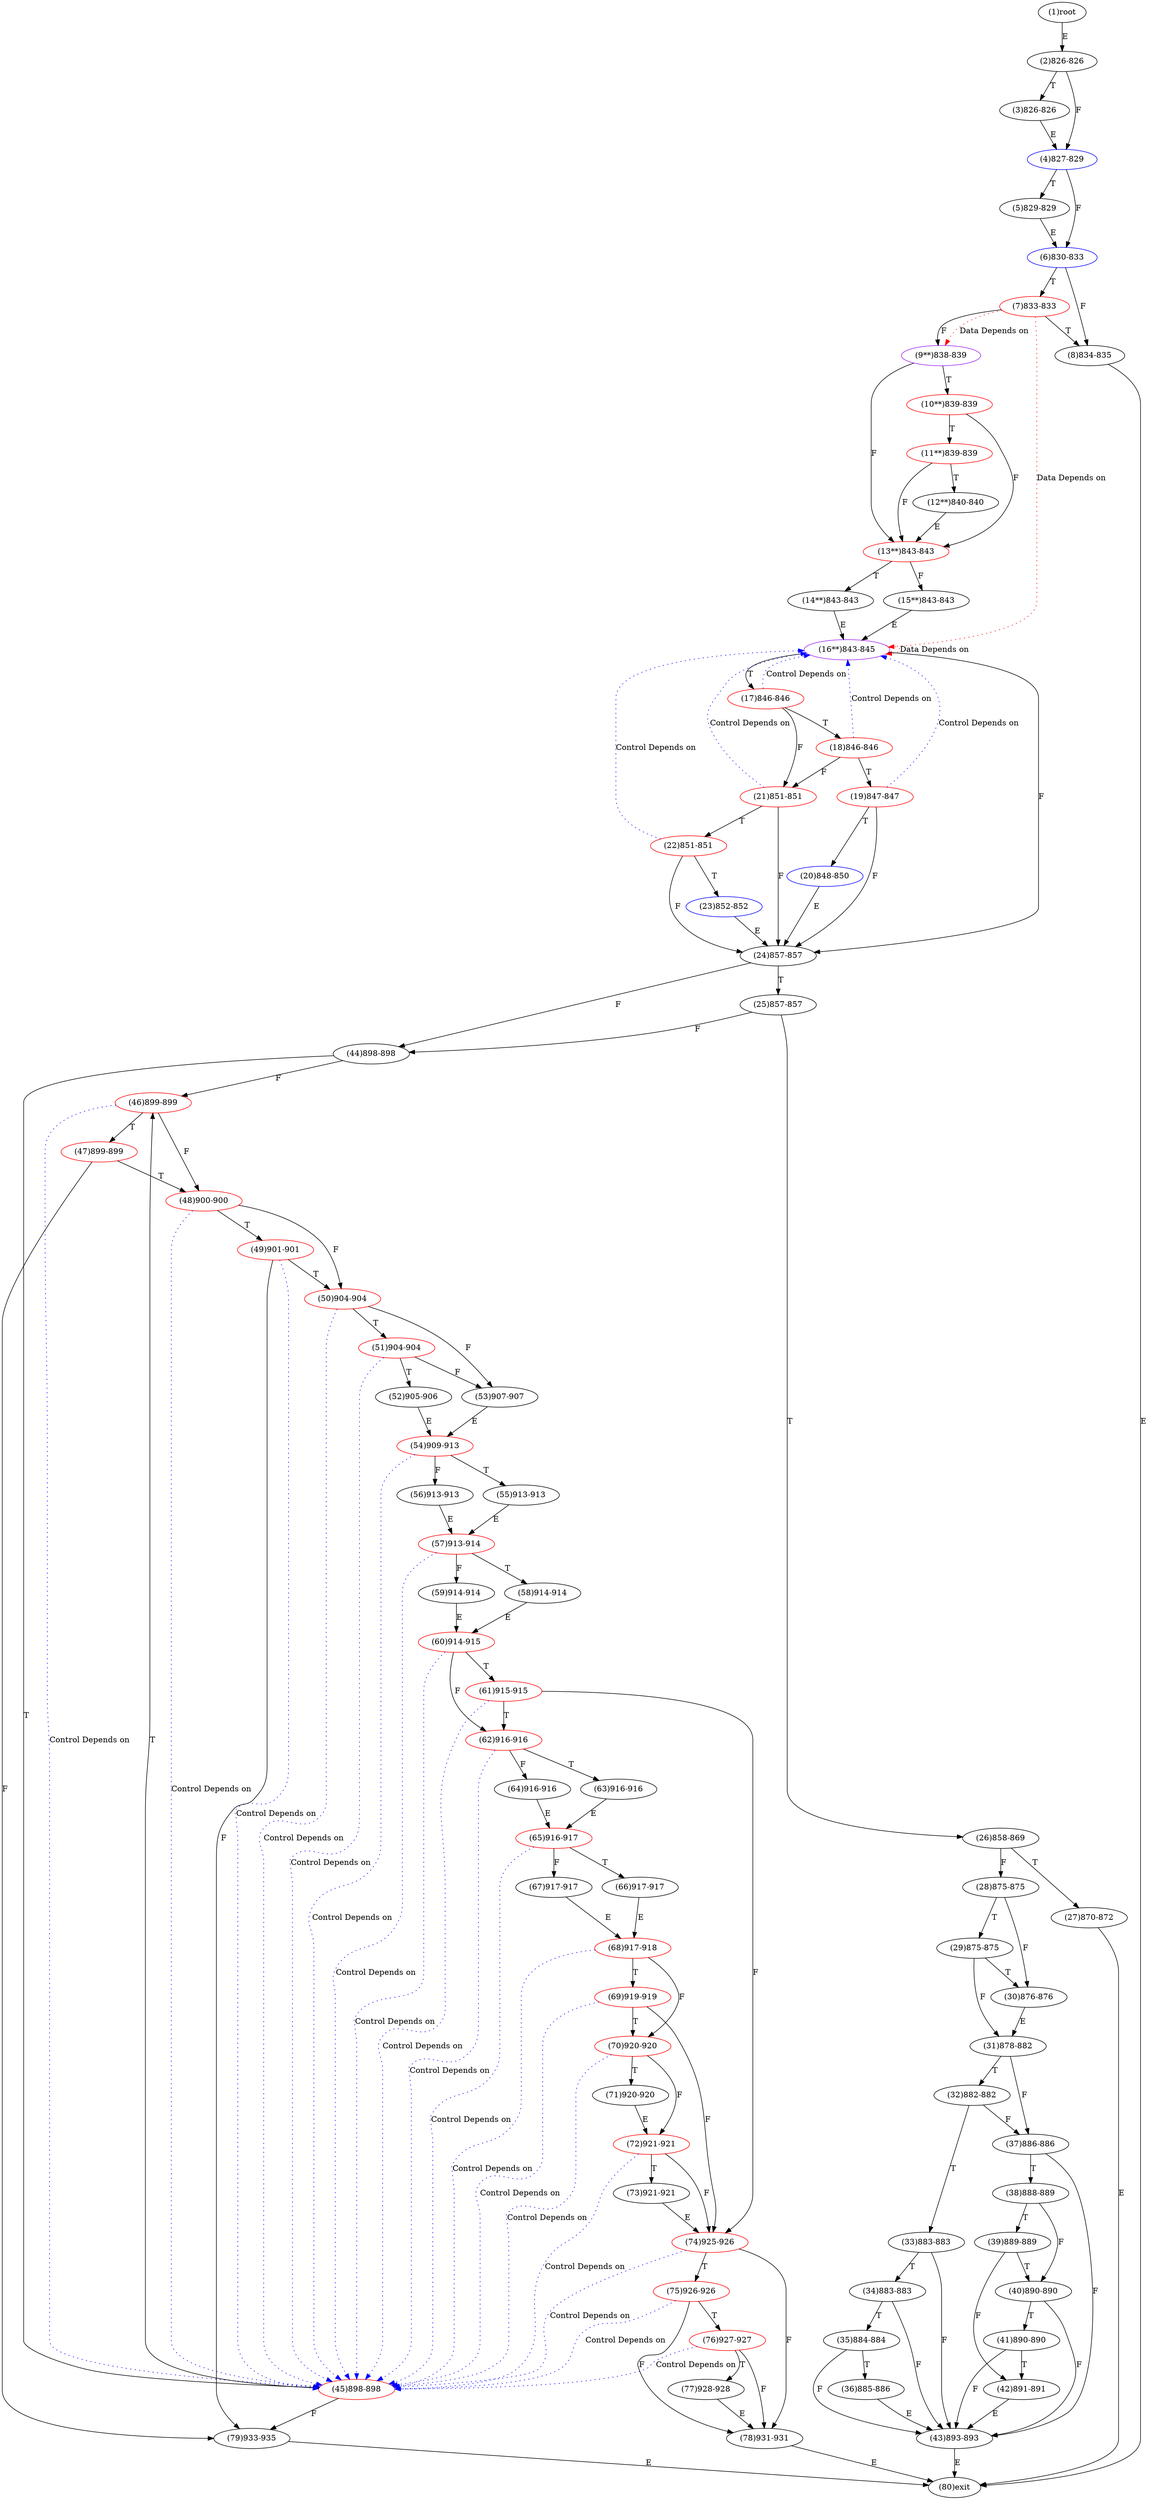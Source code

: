 digraph "" { 
1[ label="(1)root"];
2[ label="(2)826-826"];
3[ label="(3)826-826"];
4[ label="(4)827-829",color=blue];
5[ label="(5)829-829"];
6[ label="(6)830-833",color=blue];
7[ label="(7)833-833",color=red];
8[ label="(8)834-835"];
9[ label="(9**)838-839",color=purple];
10[ label="(10**)839-839",color=red];
11[ label="(11**)839-839",color=red];
12[ label="(12**)840-840"];
13[ label="(13**)843-843",color=red];
14[ label="(14**)843-843"];
15[ label="(15**)843-843"];
17[ label="(17)846-846",color=red];
16[ label="(16**)843-845",color=purple];
19[ label="(19)847-847",color=red];
18[ label="(18)846-846",color=red];
21[ label="(21)851-851",color=red];
20[ label="(20)848-850",color=blue];
23[ label="(23)852-852",color=blue];
22[ label="(22)851-851",color=red];
25[ label="(25)857-857"];
24[ label="(24)857-857"];
27[ label="(27)870-872"];
26[ label="(26)858-869"];
29[ label="(29)875-875"];
28[ label="(28)875-875"];
31[ label="(31)878-882"];
30[ label="(30)876-876"];
34[ label="(34)883-883"];
35[ label="(35)884-884"];
32[ label="(32)882-882"];
33[ label="(33)883-883"];
38[ label="(38)888-889"];
39[ label="(39)889-889"];
36[ label="(36)885-886"];
37[ label="(37)886-886"];
42[ label="(42)891-891"];
43[ label="(43)893-893"];
40[ label="(40)890-890"];
41[ label="(41)890-890"];
46[ label="(46)899-899",color=red];
47[ label="(47)899-899",color=red];
44[ label="(44)898-898"];
45[ label="(45)898-898",color=red];
51[ label="(51)904-904",color=red];
50[ label="(50)904-904",color=red];
49[ label="(49)901-901",color=red];
48[ label="(48)900-900",color=red];
55[ label="(55)913-913"];
54[ label="(54)909-913",color=red];
53[ label="(53)907-907"];
52[ label="(52)905-906"];
59[ label="(59)914-914"];
58[ label="(58)914-914"];
57[ label="(57)913-914",color=red];
56[ label="(56)913-913"];
63[ label="(63)916-916"];
62[ label="(62)916-916",color=red];
61[ label="(61)915-915",color=red];
60[ label="(60)914-915",color=red];
68[ label="(68)917-918",color=red];
69[ label="(69)919-919",color=red];
70[ label="(70)920-920",color=red];
71[ label="(71)920-920"];
64[ label="(64)916-916"];
65[ label="(65)916-917",color=red];
66[ label="(66)917-917"];
67[ label="(67)917-917"];
76[ label="(76)927-927",color=red];
77[ label="(77)928-928"];
78[ label="(78)931-931"];
79[ label="(79)933-935"];
72[ label="(72)921-921",color=red];
73[ label="(73)921-921"];
74[ label="(74)925-926",color=red];
75[ label="(75)926-926",color=red];
80[ label="(80)exit"];
1->2[ label="E"];
2->4[ label="F"];
2->3[ label="T"];
3->4[ label="E"];
4->6[ label="F"];
4->5[ label="T"];
5->6[ label="E"];
6->8[ label="F"];
6->7[ label="T"];
7->9[ label="F"];
7->8[ label="T"];
8->80[ label="E"];
9->13[ label="F"];
9->10[ label="T"];
10->13[ label="F"];
10->11[ label="T"];
11->13[ label="F"];
11->12[ label="T"];
12->13[ label="E"];
13->15[ label="F"];
13->14[ label="T"];
14->16[ label="E"];
15->16[ label="E"];
16->24[ label="F"];
16->17[ label="T"];
17->21[ label="F"];
17->18[ label="T"];
18->21[ label="F"];
18->19[ label="T"];
19->24[ label="F"];
19->20[ label="T"];
20->24[ label="E"];
21->24[ label="F"];
21->22[ label="T"];
22->24[ label="F"];
22->23[ label="T"];
23->24[ label="E"];
24->44[ label="F"];
24->25[ label="T"];
25->44[ label="F"];
25->26[ label="T"];
26->28[ label="F"];
26->27[ label="T"];
27->80[ label="E"];
28->30[ label="F"];
28->29[ label="T"];
29->31[ label="F"];
29->30[ label="T"];
30->31[ label="E"];
31->37[ label="F"];
31->32[ label="T"];
32->37[ label="F"];
32->33[ label="T"];
33->43[ label="F"];
33->34[ label="T"];
34->43[ label="F"];
34->35[ label="T"];
35->43[ label="F"];
35->36[ label="T"];
36->43[ label="E"];
37->43[ label="F"];
37->38[ label="T"];
38->40[ label="F"];
38->39[ label="T"];
39->42[ label="F"];
39->40[ label="T"];
40->43[ label="F"];
40->41[ label="T"];
41->43[ label="F"];
41->42[ label="T"];
42->43[ label="E"];
43->80[ label="E"];
44->46[ label="F"];
44->45[ label="T"];
45->79[ label="F"];
45->46[ label="T"];
46->48[ label="F"];
46->47[ label="T"];
47->79[ label="F"];
47->48[ label="T"];
48->50[ label="F"];
48->49[ label="T"];
49->79[ label="F"];
49->50[ label="T"];
50->53[ label="F"];
50->51[ label="T"];
51->53[ label="F"];
51->52[ label="T"];
52->54[ label="E"];
53->54[ label="E"];
54->56[ label="F"];
54->55[ label="T"];
55->57[ label="E"];
56->57[ label="E"];
57->59[ label="F"];
57->58[ label="T"];
58->60[ label="E"];
59->60[ label="E"];
60->62[ label="F"];
60->61[ label="T"];
61->74[ label="F"];
61->62[ label="T"];
62->64[ label="F"];
62->63[ label="T"];
63->65[ label="E"];
64->65[ label="E"];
65->67[ label="F"];
65->66[ label="T"];
66->68[ label="E"];
67->68[ label="E"];
68->70[ label="F"];
68->69[ label="T"];
69->74[ label="F"];
69->70[ label="T"];
70->72[ label="F"];
70->71[ label="T"];
71->72[ label="E"];
72->74[ label="F"];
72->73[ label="T"];
73->74[ label="E"];
74->78[ label="F"];
74->75[ label="T"];
75->78[ label="F"];
75->76[ label="T"];
76->78[ label="F"];
76->77[ label="T"];
77->78[ label="E"];
78->80[ label="E"];
79->80[ label="E"];
7->16[ color="red" label="Data Depends on" style = dotted ];
7->9[ color="red" label="Data Depends on" style = dotted ];
17->16[ color="blue" label="Control Depends on" style = dotted ];
16->16[ color="red" label="Data Depends on" style = dotted ];
19->16[ color="blue" label="Control Depends on" style = dotted ];
18->16[ color="blue" label="Control Depends on" style = dotted ];
21->16[ color="blue" label="Control Depends on" style = dotted ];
22->16[ color="blue" label="Control Depends on" style = dotted ];
46->45[ color="blue" label="Control Depends on" style = dotted ];
51->45[ color="blue" label="Control Depends on" style = dotted ];
50->45[ color="blue" label="Control Depends on" style = dotted ];
49->45[ color="blue" label="Control Depends on" style = dotted ];
48->45[ color="blue" label="Control Depends on" style = dotted ];
54->45[ color="blue" label="Control Depends on" style = dotted ];
57->45[ color="blue" label="Control Depends on" style = dotted ];
62->45[ color="blue" label="Control Depends on" style = dotted ];
61->45[ color="blue" label="Control Depends on" style = dotted ];
60->45[ color="blue" label="Control Depends on" style = dotted ];
68->45[ color="blue" label="Control Depends on" style = dotted ];
69->45[ color="blue" label="Control Depends on" style = dotted ];
70->45[ color="blue" label="Control Depends on" style = dotted ];
65->45[ color="blue" label="Control Depends on" style = dotted ];
76->45[ color="blue" label="Control Depends on" style = dotted ];
72->45[ color="blue" label="Control Depends on" style = dotted ];
74->45[ color="blue" label="Control Depends on" style = dotted ];
75->45[ color="blue" label="Control Depends on" style = dotted ];
}